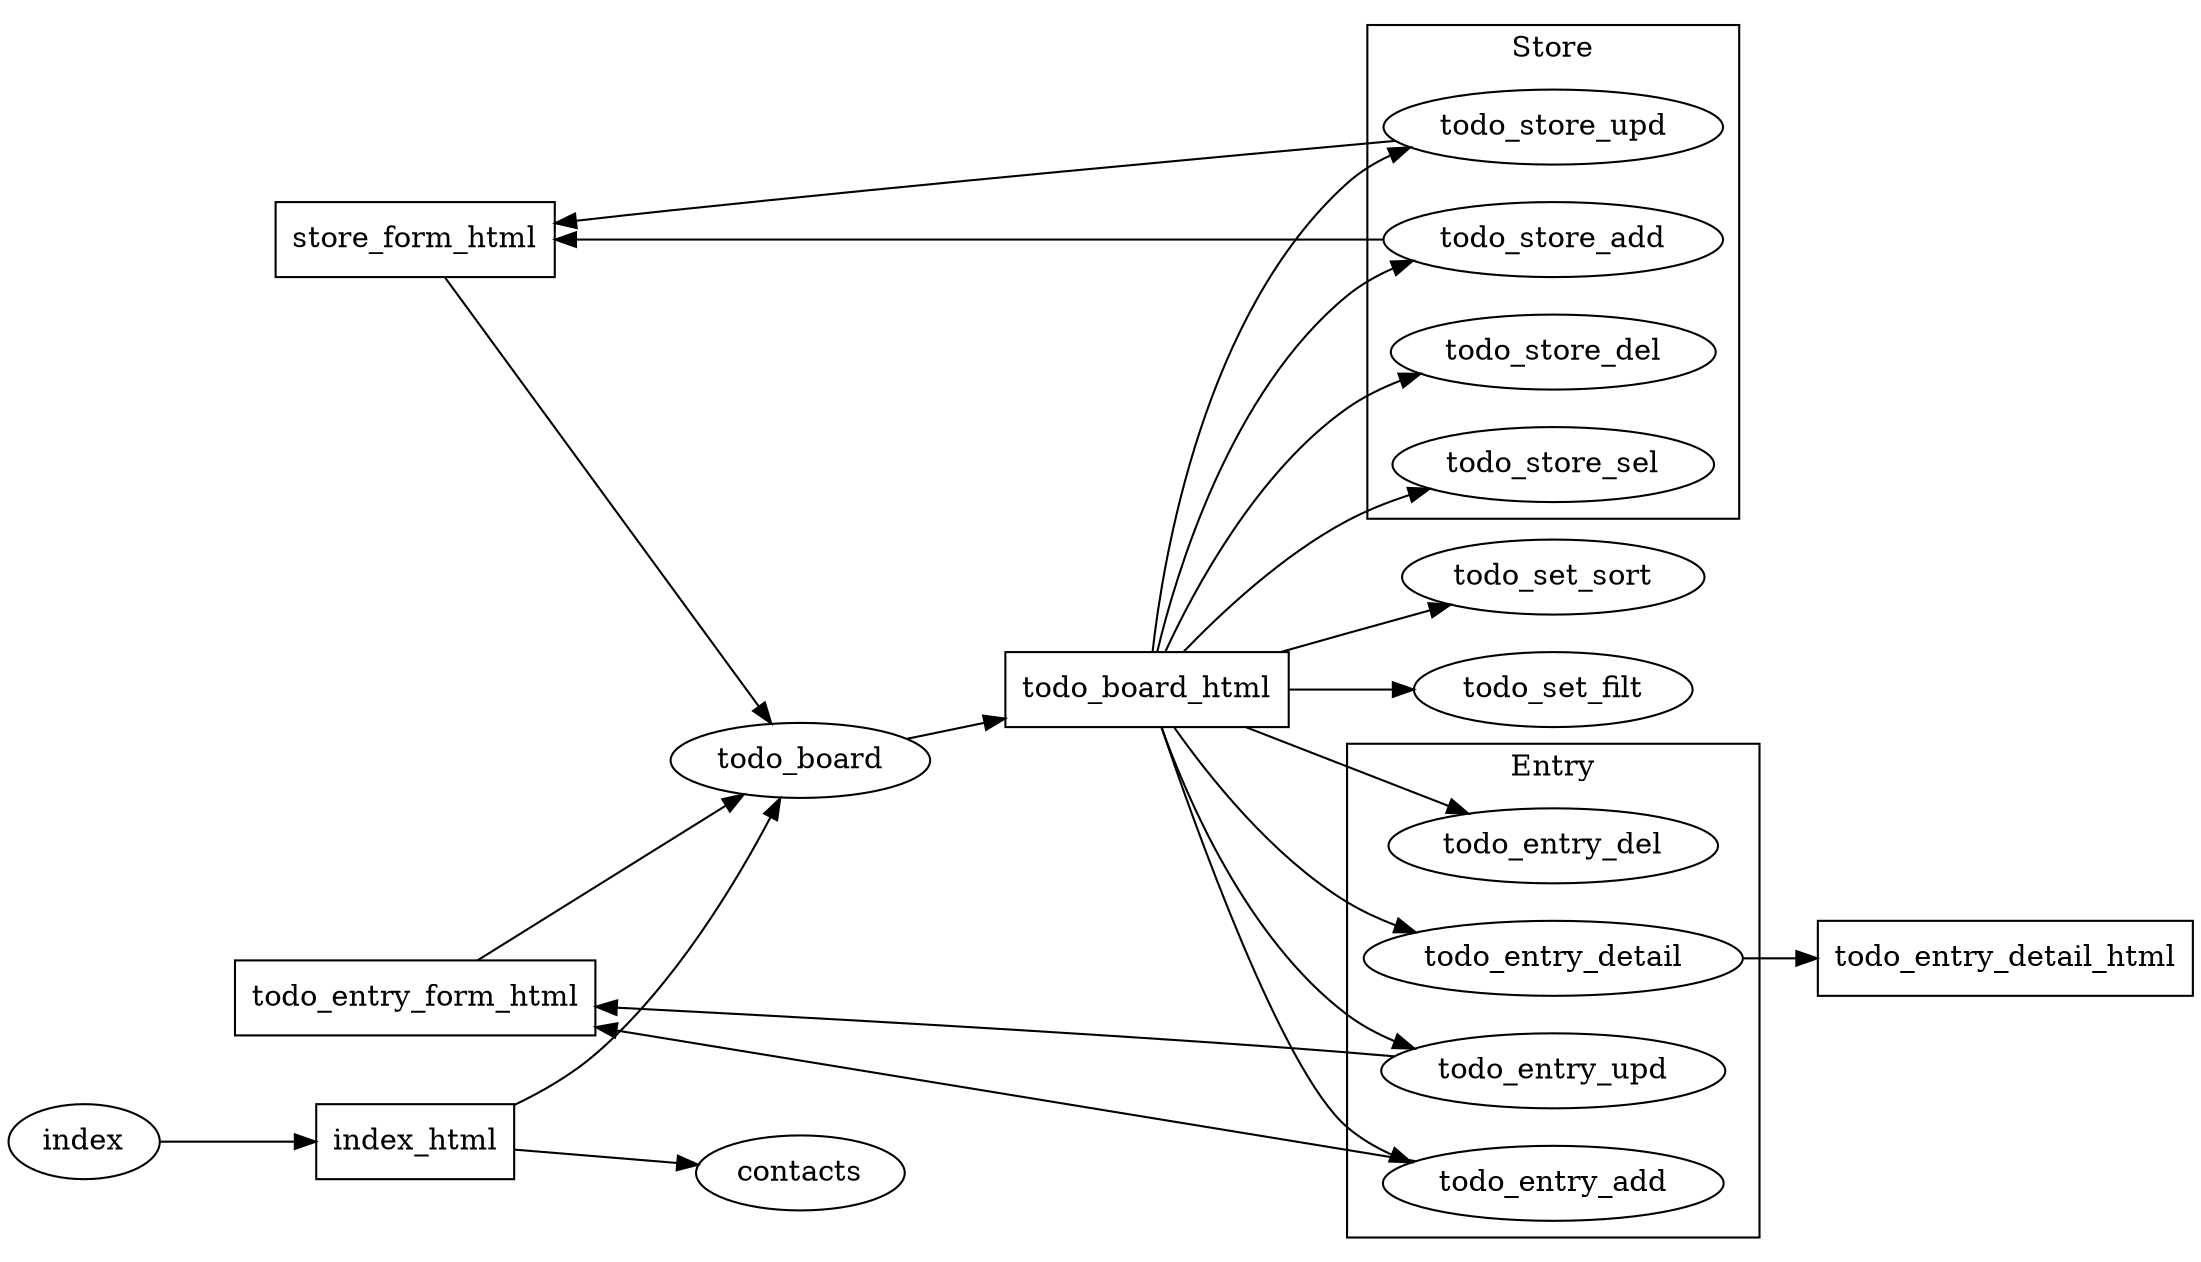digraph pym_web {
    // page x action
  rankdir = LR;
  subgraph cluster_0 {
      todo_store_add;
      todo_store_upd;
      todo_store_del;
      todo_store_sel;
      label = "Store";
  }
  subgraph cluster_1 {
      todo_entry_add;
      todo_entry_upd;
      todo_entry_del;
      todo_entry_detail;
      label = "Entry";
  }
  index_html [shape=box];
  todo_board_html [shape=box];
  store_form_html [shape=box];
  todo_entry_form_html [shape=box];
  todo_entry_detail_html [shape=box];

  index -> index_html -> {todo_board, contacts};
  todo_board -> todo_board_html;
  todo_board_html -> {todo_store_add, todo_store_upd, todo_store_del, todo_store_sel};
  todo_board_html -> todo_set_sort;
  todo_board_html -> todo_set_filt;
  todo_board_html -> {todo_entry_add, todo_entry_upd, todo_entry_del, todo_entry_detail};
  {todo_store_add, todo_store_upd} -> store_form_html -> todo_board;
  {todo_entry_add, todo_entry_upd} -> todo_entry_form_html -> todo_board;
  todo_entry_detail -> todo_entry_detail_html;
}